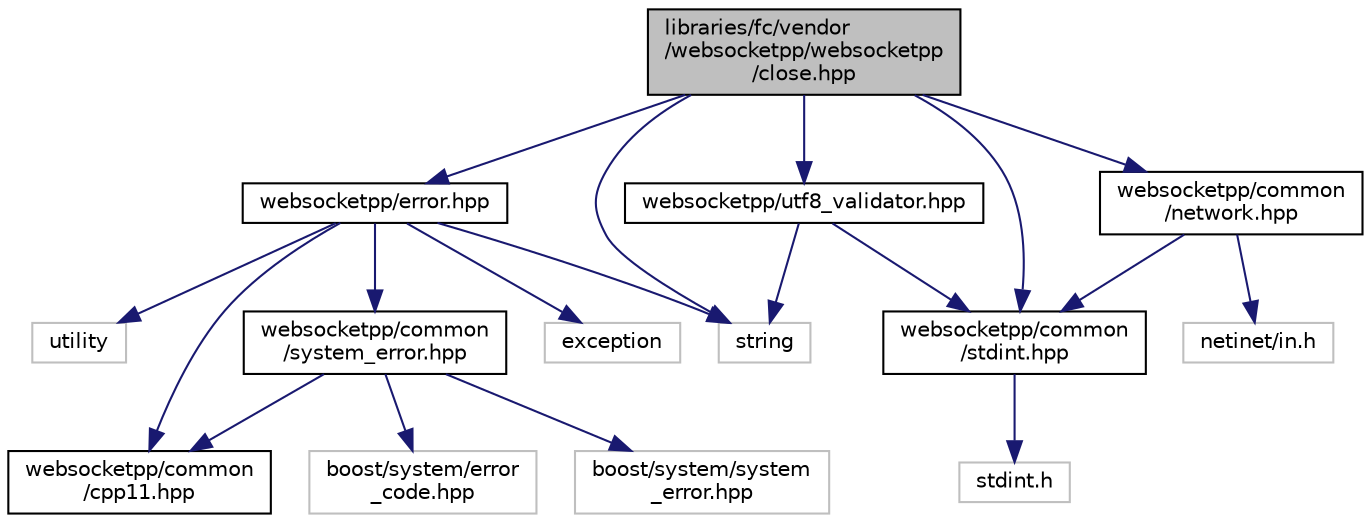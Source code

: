 digraph "libraries/fc/vendor/websocketpp/websocketpp/close.hpp"
{
  edge [fontname="Helvetica",fontsize="10",labelfontname="Helvetica",labelfontsize="10"];
  node [fontname="Helvetica",fontsize="10",shape=record];
  Node0 [label="libraries/fc/vendor\l/websocketpp/websocketpp\l/close.hpp",height=0.2,width=0.4,color="black", fillcolor="grey75", style="filled", fontcolor="black"];
  Node0 -> Node1 [color="midnightblue",fontsize="10",style="solid"];
  Node1 [label="websocketpp/error.hpp",height=0.2,width=0.4,color="black", fillcolor="white", style="filled",URL="$error_8hpp_source.html"];
  Node1 -> Node2 [color="midnightblue",fontsize="10",style="solid"];
  Node2 [label="exception",height=0.2,width=0.4,color="grey75", fillcolor="white", style="filled"];
  Node1 -> Node3 [color="midnightblue",fontsize="10",style="solid"];
  Node3 [label="string",height=0.2,width=0.4,color="grey75", fillcolor="white", style="filled"];
  Node1 -> Node4 [color="midnightblue",fontsize="10",style="solid"];
  Node4 [label="utility",height=0.2,width=0.4,color="grey75", fillcolor="white", style="filled"];
  Node1 -> Node5 [color="midnightblue",fontsize="10",style="solid"];
  Node5 [label="websocketpp/common\l/cpp11.hpp",height=0.2,width=0.4,color="black", fillcolor="white", style="filled",URL="$cpp11_8hpp_source.html"];
  Node1 -> Node6 [color="midnightblue",fontsize="10",style="solid"];
  Node6 [label="websocketpp/common\l/system_error.hpp",height=0.2,width=0.4,color="black", fillcolor="white", style="filled",URL="$system__error_8hpp_source.html"];
  Node6 -> Node5 [color="midnightblue",fontsize="10",style="solid"];
  Node6 -> Node7 [color="midnightblue",fontsize="10",style="solid"];
  Node7 [label="boost/system/error\l_code.hpp",height=0.2,width=0.4,color="grey75", fillcolor="white", style="filled"];
  Node6 -> Node8 [color="midnightblue",fontsize="10",style="solid"];
  Node8 [label="boost/system/system\l_error.hpp",height=0.2,width=0.4,color="grey75", fillcolor="white", style="filled"];
  Node0 -> Node9 [color="midnightblue",fontsize="10",style="solid"];
  Node9 [label="websocketpp/common\l/network.hpp",height=0.2,width=0.4,color="black", fillcolor="white", style="filled",URL="$network_8hpp_source.html"];
  Node9 -> Node10 [color="midnightblue",fontsize="10",style="solid"];
  Node10 [label="netinet/in.h",height=0.2,width=0.4,color="grey75", fillcolor="white", style="filled"];
  Node9 -> Node11 [color="midnightblue",fontsize="10",style="solid"];
  Node11 [label="websocketpp/common\l/stdint.hpp",height=0.2,width=0.4,color="black", fillcolor="white", style="filled",URL="$stdint_8hpp_source.html"];
  Node11 -> Node12 [color="midnightblue",fontsize="10",style="solid"];
  Node12 [label="stdint.h",height=0.2,width=0.4,color="grey75", fillcolor="white", style="filled"];
  Node0 -> Node11 [color="midnightblue",fontsize="10",style="solid"];
  Node0 -> Node13 [color="midnightblue",fontsize="10",style="solid"];
  Node13 [label="websocketpp/utf8_validator.hpp",height=0.2,width=0.4,color="black", fillcolor="white", style="filled",URL="$utf8__validator_8hpp_source.html"];
  Node13 -> Node11 [color="midnightblue",fontsize="10",style="solid"];
  Node13 -> Node3 [color="midnightblue",fontsize="10",style="solid"];
  Node0 -> Node3 [color="midnightblue",fontsize="10",style="solid"];
}
